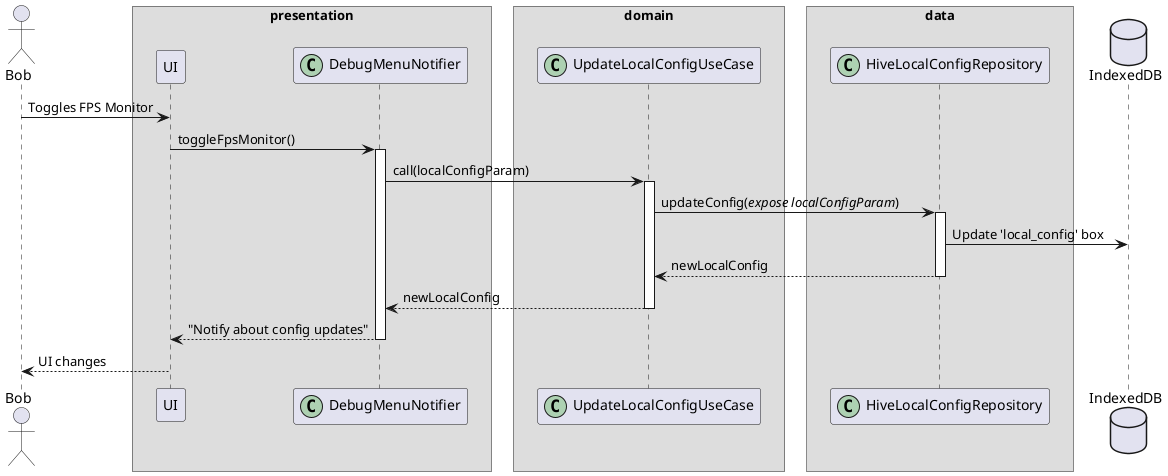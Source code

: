 @startuml debug_menu_update_config_sequence_diagram.puml

skinparam ParticipantPadding 20
skinparam BoxPadding 10

actor Bob

box "presentation"
    participant UI
    participant DebugMenuNotifier << (C,#ADD1B2) >>
end box

box "domain"
    participant UpdateLocalConfigUseCase << (C,#ADD1B2) >>
end box

box "data"
    participant HiveLocalConfigRepository << (C,#ADD1B2) >>
end box

database "IndexedDB" as DB

Bob -> UI : Toggles FPS Monitor

UI -> DebugMenuNotifier : toggleFpsMonitor()
activate DebugMenuNotifier

DebugMenuNotifier -> UpdateLocalConfigUseCase : call(localConfigParam)
activate UpdateLocalConfigUseCase

UpdateLocalConfigUseCase -> HiveLocalConfigRepository : updateConfig(//expose localConfigParam//)
activate HiveLocalConfigRepository

HiveLocalConfigRepository -> DB : Update 'local_config' box

return newLocalConfig
return newLocalConfig
return "Notify about config updates"

UI --> Bob : UI changes

@enduml

